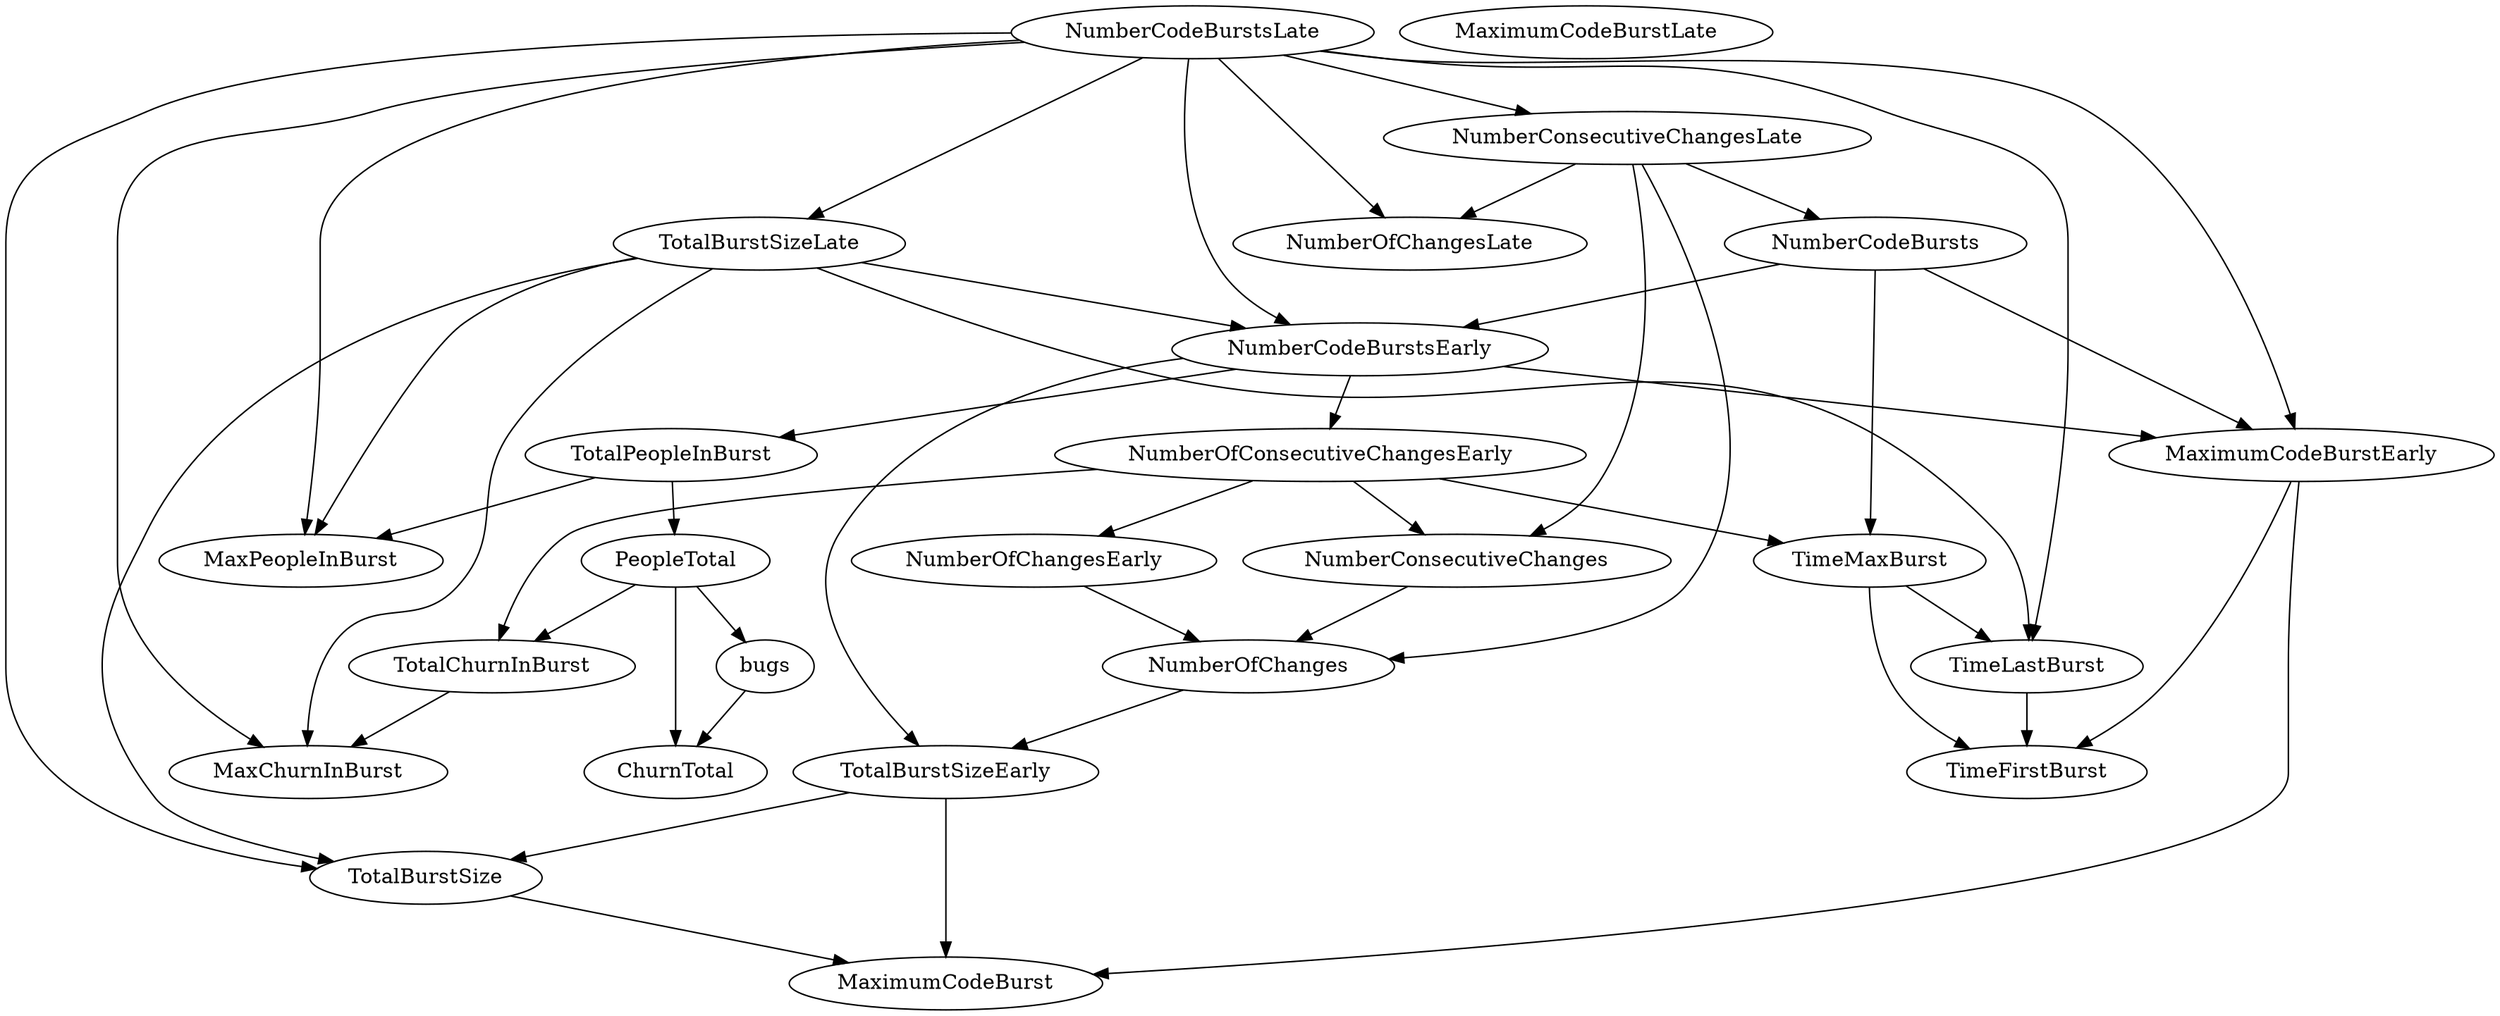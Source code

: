 digraph {
   TotalPeopleInBurst;
   MaximumCodeBurstLate;
   NumberOfChanges;
   MaxPeopleInBurst;
   TotalBurstSizeLate;
   NumberCodeBurstsLate;
   NumberOfChangesLate;
   NumberOfChangesEarly;
   MaxChurnInBurst;
   MaximumCodeBurstEarly;
   NumberCodeBurstsEarly;
   TimeFirstBurst;
   TotalChurnInBurst;
   ChurnTotal;
   MaximumCodeBurst;
   NumberOfConsecutiveChangesEarly;
   NumberConsecutiveChangesLate;
   TotalBurstSizeEarly;
   TotalBurstSize;
   TimeMaxBurst;
   NumberConsecutiveChanges;
   TimeLastBurst;
   NumberCodeBursts;
   PeopleTotal;
   bugs;
   TotalPeopleInBurst -> MaxPeopleInBurst;
   TotalPeopleInBurst -> PeopleTotal;
   NumberOfChanges -> TotalBurstSizeEarly;
   TotalBurstSizeLate -> MaxPeopleInBurst;
   TotalBurstSizeLate -> MaxChurnInBurst;
   TotalBurstSizeLate -> NumberCodeBurstsEarly;
   TotalBurstSizeLate -> TotalBurstSize;
   TotalBurstSizeLate -> TimeLastBurst;
   NumberCodeBurstsLate -> MaxPeopleInBurst;
   NumberCodeBurstsLate -> TotalBurstSizeLate;
   NumberCodeBurstsLate -> NumberOfChangesLate;
   NumberCodeBurstsLate -> MaxChurnInBurst;
   NumberCodeBurstsLate -> MaximumCodeBurstEarly;
   NumberCodeBurstsLate -> NumberCodeBurstsEarly;
   NumberCodeBurstsLate -> NumberConsecutiveChangesLate;
   NumberCodeBurstsLate -> TotalBurstSize;
   NumberCodeBurstsLate -> TimeLastBurst;
   NumberOfChangesEarly -> NumberOfChanges;
   MaximumCodeBurstEarly -> TimeFirstBurst;
   MaximumCodeBurstEarly -> MaximumCodeBurst;
   NumberCodeBurstsEarly -> TotalPeopleInBurst;
   NumberCodeBurstsEarly -> MaximumCodeBurstEarly;
   NumberCodeBurstsEarly -> NumberOfConsecutiveChangesEarly;
   NumberCodeBurstsEarly -> TotalBurstSizeEarly;
   TotalChurnInBurst -> MaxChurnInBurst;
   NumberOfConsecutiveChangesEarly -> NumberOfChangesEarly;
   NumberOfConsecutiveChangesEarly -> TotalChurnInBurst;
   NumberOfConsecutiveChangesEarly -> TimeMaxBurst;
   NumberOfConsecutiveChangesEarly -> NumberConsecutiveChanges;
   NumberConsecutiveChangesLate -> NumberOfChanges;
   NumberConsecutiveChangesLate -> NumberOfChangesLate;
   NumberConsecutiveChangesLate -> NumberConsecutiveChanges;
   NumberConsecutiveChangesLate -> NumberCodeBursts;
   TotalBurstSizeEarly -> MaximumCodeBurst;
   TotalBurstSizeEarly -> TotalBurstSize;
   TotalBurstSize -> MaximumCodeBurst;
   TimeMaxBurst -> TimeFirstBurst;
   TimeMaxBurst -> TimeLastBurst;
   NumberConsecutiveChanges -> NumberOfChanges;
   TimeLastBurst -> TimeFirstBurst;
   NumberCodeBursts -> MaximumCodeBurstEarly;
   NumberCodeBursts -> NumberCodeBurstsEarly;
   NumberCodeBursts -> TimeMaxBurst;
   PeopleTotal -> TotalChurnInBurst;
   PeopleTotal -> ChurnTotal;
   PeopleTotal -> bugs;
   bugs -> ChurnTotal;
}
